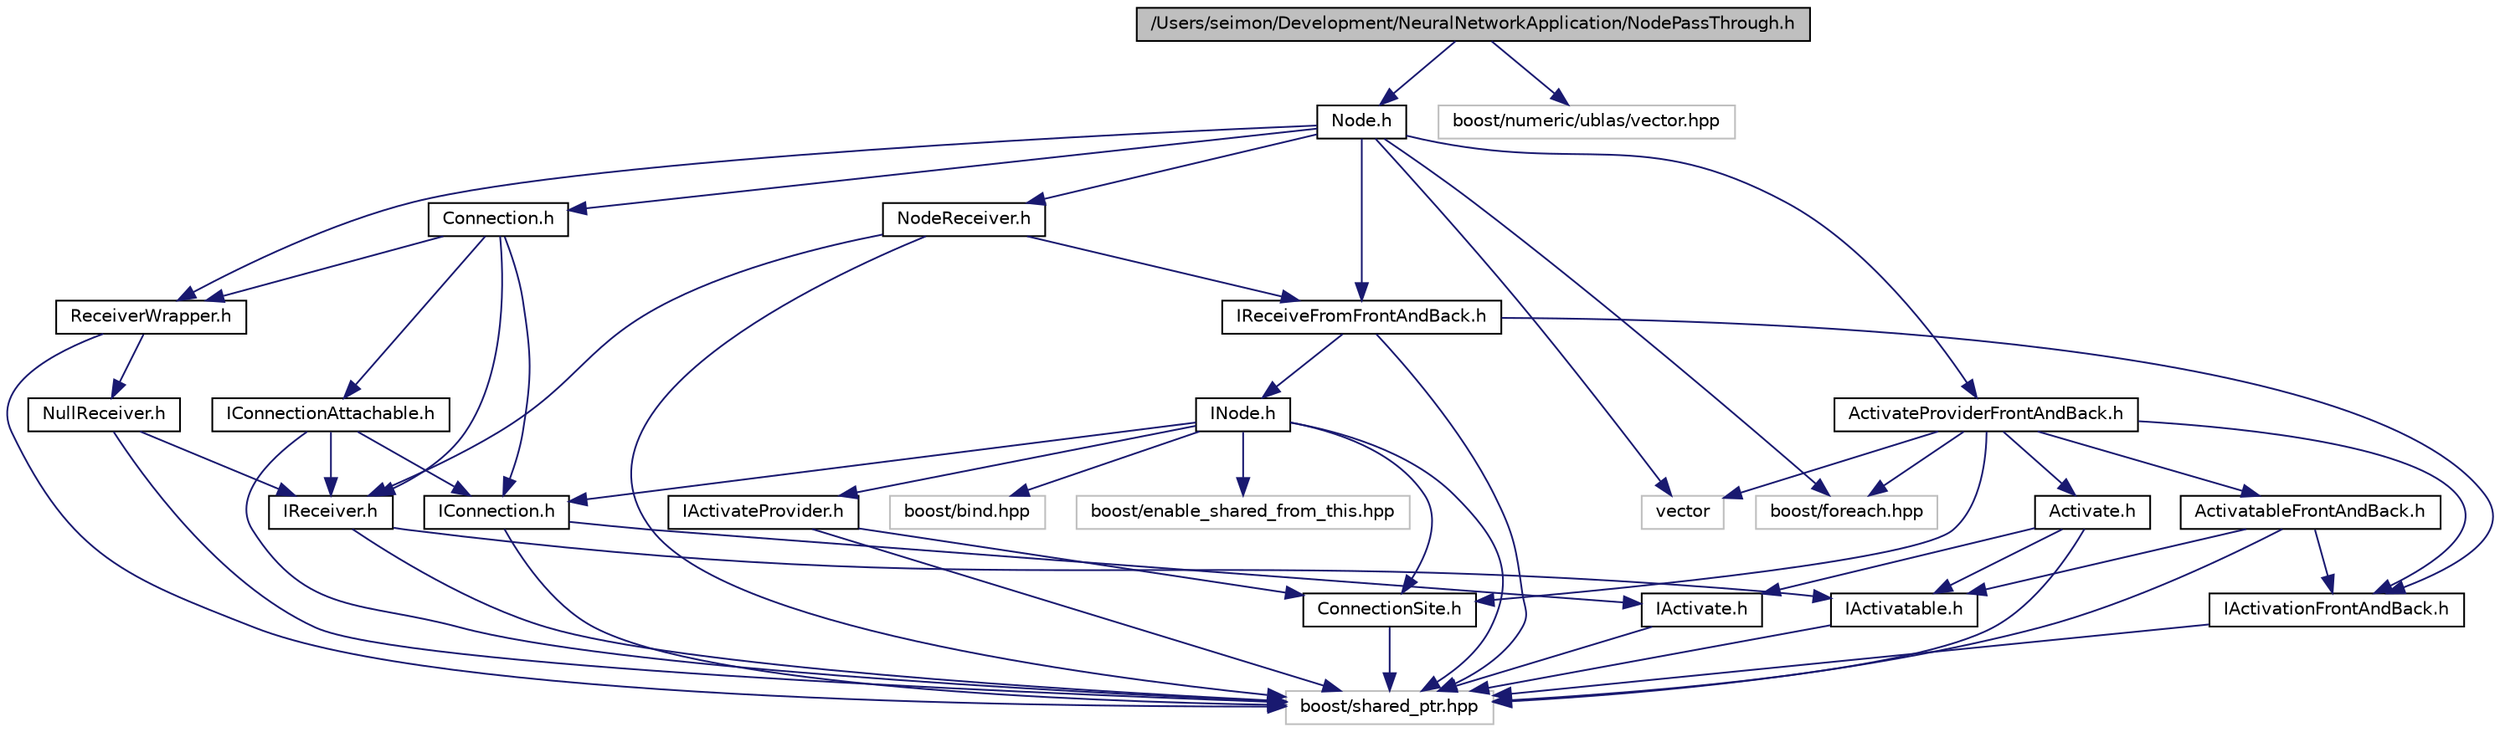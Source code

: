 digraph G
{
  edge [fontname="Helvetica",fontsize="10",labelfontname="Helvetica",labelfontsize="10"];
  node [fontname="Helvetica",fontsize="10",shape=record];
  Node1 [label="/Users/seimon/Development/NeuralNetworkApplication/NodePassThrough.h",height=0.2,width=0.4,color="black", fillcolor="grey75", style="filled" fontcolor="black"];
  Node1 -> Node2 [color="midnightblue",fontsize="10",style="solid"];
  Node2 [label="Node.h",height=0.2,width=0.4,color="black", fillcolor="white", style="filled",URL="$_node_8h.html"];
  Node2 -> Node3 [color="midnightblue",fontsize="10",style="solid"];
  Node3 [label="vector",height=0.2,width=0.4,color="grey75", fillcolor="white", style="filled"];
  Node2 -> Node4 [color="midnightblue",fontsize="10",style="solid"];
  Node4 [label="boost/foreach.hpp",height=0.2,width=0.4,color="grey75", fillcolor="white", style="filled"];
  Node2 -> Node5 [color="midnightblue",fontsize="10",style="solid"];
  Node5 [label="IReceiveFromFrontAndBack.h",height=0.2,width=0.4,color="black", fillcolor="white", style="filled",URL="$_i_receive_from_front_and_back_8h.html"];
  Node5 -> Node6 [color="midnightblue",fontsize="10",style="solid"];
  Node6 [label="boost/shared_ptr.hpp",height=0.2,width=0.4,color="grey75", fillcolor="white", style="filled"];
  Node5 -> Node7 [color="midnightblue",fontsize="10",style="solid"];
  Node7 [label="INode.h",height=0.2,width=0.4,color="black", fillcolor="white", style="filled",URL="$_i_node_8h.html"];
  Node7 -> Node6 [color="midnightblue",fontsize="10",style="solid"];
  Node7 -> Node8 [color="midnightblue",fontsize="10",style="solid"];
  Node8 [label="boost/bind.hpp",height=0.2,width=0.4,color="grey75", fillcolor="white", style="filled"];
  Node7 -> Node9 [color="midnightblue",fontsize="10",style="solid"];
  Node9 [label="boost/enable_shared_from_this.hpp",height=0.2,width=0.4,color="grey75", fillcolor="white", style="filled"];
  Node7 -> Node10 [color="midnightblue",fontsize="10",style="solid"];
  Node10 [label="ConnectionSite.h",height=0.2,width=0.4,color="black", fillcolor="white", style="filled",URL="$_connection_site_8h.html"];
  Node10 -> Node6 [color="midnightblue",fontsize="10",style="solid"];
  Node7 -> Node11 [color="midnightblue",fontsize="10",style="solid"];
  Node11 [label="IConnection.h",height=0.2,width=0.4,color="black", fillcolor="white", style="filled",URL="$_i_connection_8h.html"];
  Node11 -> Node6 [color="midnightblue",fontsize="10",style="solid"];
  Node11 -> Node12 [color="midnightblue",fontsize="10",style="solid"];
  Node12 [label="IActivate.h",height=0.2,width=0.4,color="black", fillcolor="white", style="filled",URL="$_i_activate_8h.html"];
  Node12 -> Node6 [color="midnightblue",fontsize="10",style="solid"];
  Node7 -> Node13 [color="midnightblue",fontsize="10",style="solid"];
  Node13 [label="IActivateProvider.h",height=0.2,width=0.4,color="black", fillcolor="white", style="filled",URL="$_i_activate_provider_8h.html"];
  Node13 -> Node6 [color="midnightblue",fontsize="10",style="solid"];
  Node13 -> Node10 [color="midnightblue",fontsize="10",style="solid"];
  Node5 -> Node14 [color="midnightblue",fontsize="10",style="solid"];
  Node14 [label="IActivationFrontAndBack.h",height=0.2,width=0.4,color="black", fillcolor="white", style="filled",URL="$_i_activation_front_and_back_8h.html"];
  Node14 -> Node6 [color="midnightblue",fontsize="10",style="solid"];
  Node2 -> Node15 [color="midnightblue",fontsize="10",style="solid"];
  Node15 [label="Connection.h",height=0.2,width=0.4,color="black", fillcolor="white", style="filled",URL="$_connection_8h.html"];
  Node15 -> Node11 [color="midnightblue",fontsize="10",style="solid"];
  Node15 -> Node16 [color="midnightblue",fontsize="10",style="solid"];
  Node16 [label="IReceiver.h",height=0.2,width=0.4,color="black", fillcolor="white", style="filled",URL="$_i_receiver_8h.html"];
  Node16 -> Node6 [color="midnightblue",fontsize="10",style="solid"];
  Node16 -> Node17 [color="midnightblue",fontsize="10",style="solid"];
  Node17 [label="IActivatable.h",height=0.2,width=0.4,color="black", fillcolor="white", style="filled",URL="$_i_activatable_8h.html"];
  Node17 -> Node6 [color="midnightblue",fontsize="10",style="solid"];
  Node15 -> Node18 [color="midnightblue",fontsize="10",style="solid"];
  Node18 [label="ReceiverWrapper.h",height=0.2,width=0.4,color="black", fillcolor="white", style="filled",URL="$_receiver_wrapper_8h.html"];
  Node18 -> Node6 [color="midnightblue",fontsize="10",style="solid"];
  Node18 -> Node19 [color="midnightblue",fontsize="10",style="solid"];
  Node19 [label="NullReceiver.h",height=0.2,width=0.4,color="black", fillcolor="white", style="filled",URL="$_null_receiver_8h.html"];
  Node19 -> Node6 [color="midnightblue",fontsize="10",style="solid"];
  Node19 -> Node16 [color="midnightblue",fontsize="10",style="solid"];
  Node15 -> Node20 [color="midnightblue",fontsize="10",style="solid"];
  Node20 [label="IConnectionAttachable.h",height=0.2,width=0.4,color="black", fillcolor="white", style="filled",URL="$_i_connection_attachable_8h.html"];
  Node20 -> Node6 [color="midnightblue",fontsize="10",style="solid"];
  Node20 -> Node11 [color="midnightblue",fontsize="10",style="solid"];
  Node20 -> Node16 [color="midnightblue",fontsize="10",style="solid"];
  Node2 -> Node21 [color="midnightblue",fontsize="10",style="solid"];
  Node21 [label="NodeReceiver.h",height=0.2,width=0.4,color="black", fillcolor="white", style="filled",URL="$_node_receiver_8h.html"];
  Node21 -> Node6 [color="midnightblue",fontsize="10",style="solid"];
  Node21 -> Node16 [color="midnightblue",fontsize="10",style="solid"];
  Node21 -> Node5 [color="midnightblue",fontsize="10",style="solid"];
  Node2 -> Node18 [color="midnightblue",fontsize="10",style="solid"];
  Node2 -> Node22 [color="midnightblue",fontsize="10",style="solid"];
  Node22 [label="ActivateProviderFrontAndBack.h",height=0.2,width=0.4,color="black", fillcolor="white", style="filled",URL="$_activate_provider_front_and_back_8h.html"];
  Node22 -> Node4 [color="midnightblue",fontsize="10",style="solid"];
  Node22 -> Node3 [color="midnightblue",fontsize="10",style="solid"];
  Node22 -> Node10 [color="midnightblue",fontsize="10",style="solid"];
  Node22 -> Node14 [color="midnightblue",fontsize="10",style="solid"];
  Node22 -> Node23 [color="midnightblue",fontsize="10",style="solid"];
  Node23 [label="Activate.h",height=0.2,width=0.4,color="black", fillcolor="white", style="filled",URL="$_activate_8h.html"];
  Node23 -> Node6 [color="midnightblue",fontsize="10",style="solid"];
  Node23 -> Node12 [color="midnightblue",fontsize="10",style="solid"];
  Node23 -> Node17 [color="midnightblue",fontsize="10",style="solid"];
  Node22 -> Node24 [color="midnightblue",fontsize="10",style="solid"];
  Node24 [label="ActivatableFrontAndBack.h",height=0.2,width=0.4,color="black", fillcolor="white", style="filled",URL="$_activatable_front_and_back_8h.html"];
  Node24 -> Node6 [color="midnightblue",fontsize="10",style="solid"];
  Node24 -> Node17 [color="midnightblue",fontsize="10",style="solid"];
  Node24 -> Node14 [color="midnightblue",fontsize="10",style="solid"];
  Node1 -> Node25 [color="midnightblue",fontsize="10",style="solid"];
  Node25 [label="boost/numeric/ublas/vector.hpp",height=0.2,width=0.4,color="grey75", fillcolor="white", style="filled"];
}

